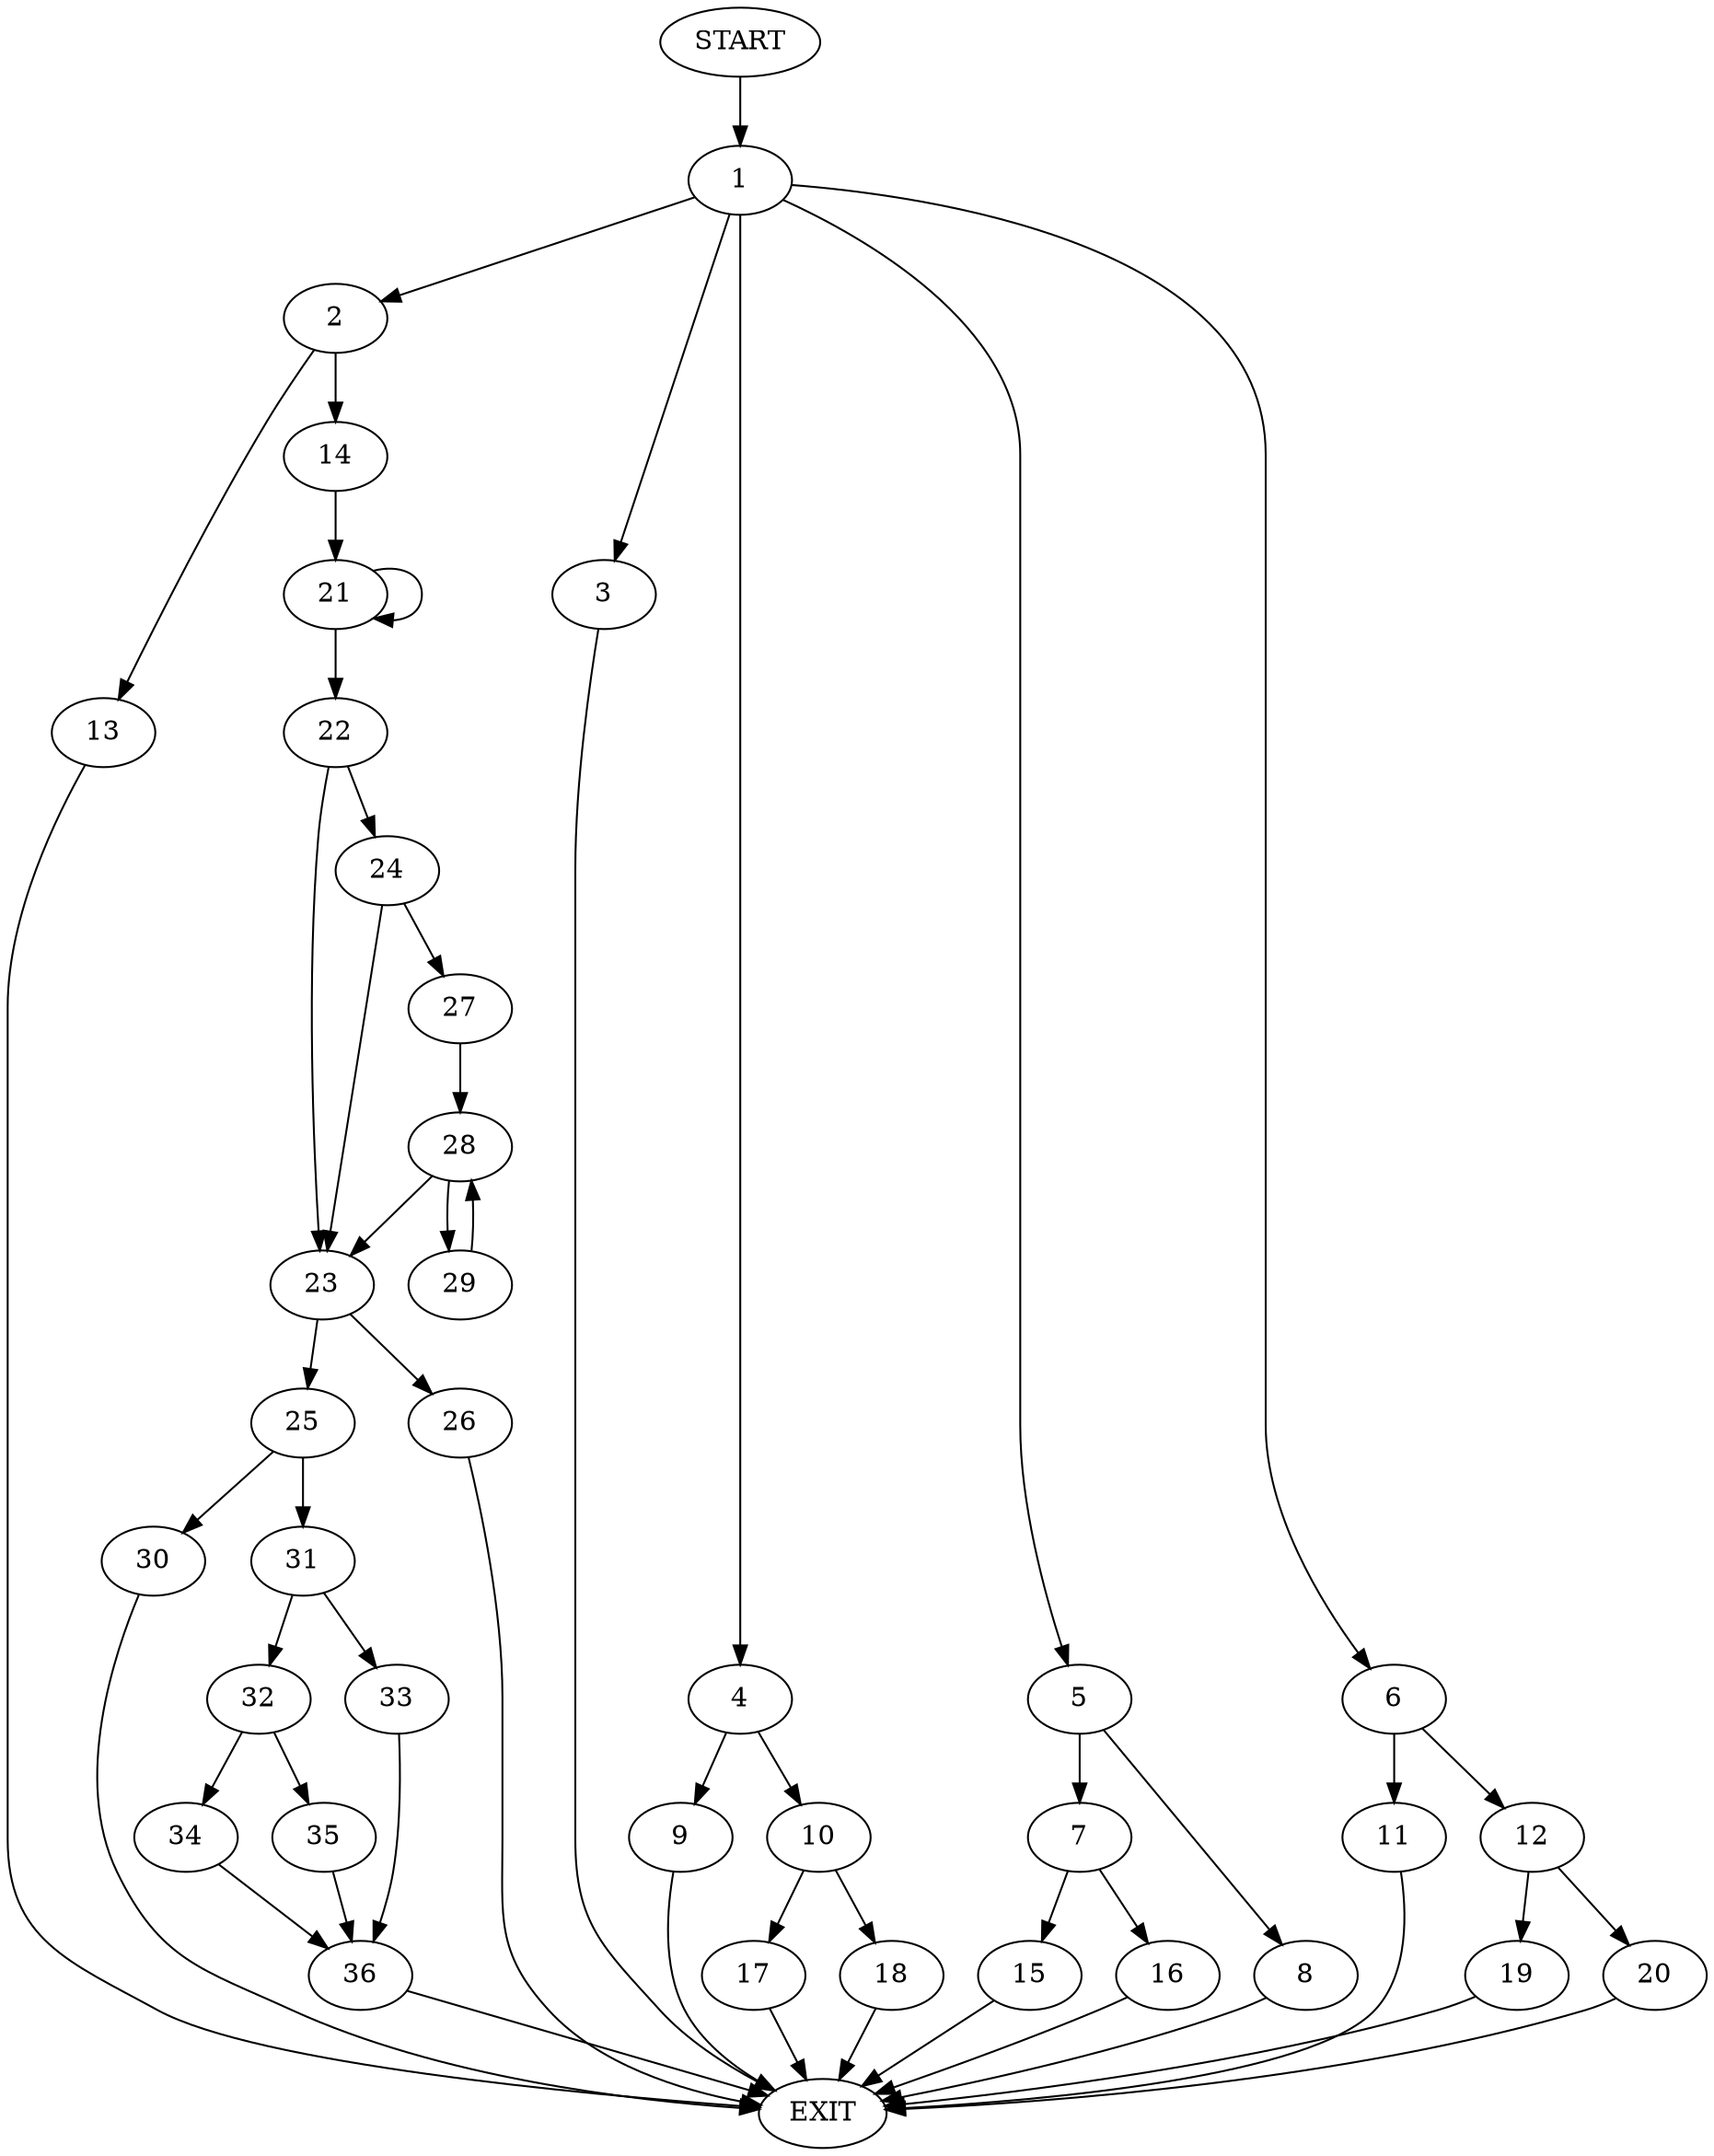 digraph {
0 [label="START"]
37 [label="EXIT"]
0 -> 1
1 -> 2
1 -> 3
1 -> 4
1 -> 5
1 -> 6
5 -> 7
5 -> 8
4 -> 9
4 -> 10
6 -> 11
6 -> 12
2 -> 13
2 -> 14
3 -> 37
7 -> 15
7 -> 16
8 -> 37
16 -> 37
15 -> 37
10 -> 17
10 -> 18
9 -> 37
18 -> 37
17 -> 37
11 -> 37
12 -> 19
12 -> 20
19 -> 37
20 -> 37
14 -> 21
13 -> 37
21 -> 22
21 -> 21
22 -> 23
22 -> 24
23 -> 25
23 -> 26
24 -> 23
24 -> 27
27 -> 28
28 -> 29
28 -> 23
29 -> 28
26 -> 37
25 -> 30
25 -> 31
31 -> 32
31 -> 33
30 -> 37
32 -> 34
32 -> 35
33 -> 36
36 -> 37
35 -> 36
34 -> 36
}
